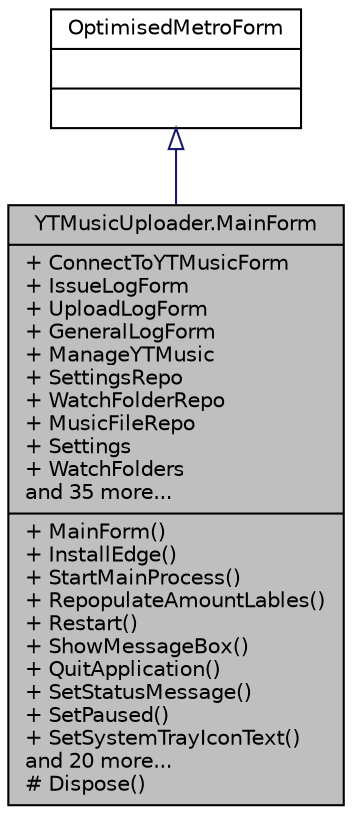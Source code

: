 digraph "YTMusicUploader.MainForm"
{
 // LATEX_PDF_SIZE
  edge [fontname="Helvetica",fontsize="10",labelfontname="Helvetica",labelfontsize="10"];
  node [fontname="Helvetica",fontsize="10",shape=record];
  Node1 [label="{YTMusicUploader.MainForm\n|+ ConnectToYTMusicForm\l+ IssueLogForm\l+ UploadLogForm\l+ GeneralLogForm\l+ ManageYTMusic\l+ SettingsRepo\l+ WatchFolderRepo\l+ MusicFileRepo\l+ Settings\l+ WatchFolders\land 35 more...\l|+ MainForm()\l+ InstallEdge()\l+ StartMainProcess()\l+ RepopulateAmountLables()\l+ Restart()\l+ ShowMessageBox()\l+ QuitApplication()\l+ SetStatusMessage()\l+ SetPaused()\l+ SetSystemTrayIconText()\land 20 more...\l# Dispose()\l}",height=0.2,width=0.4,color="black", fillcolor="grey75", style="filled", fontcolor="black",tooltip=" "];
  Node2 -> Node1 [dir="back",color="midnightblue",fontsize="10",style="solid",arrowtail="onormal",fontname="Helvetica"];
  Node2 [label="{OptimisedMetroForm\n||}",height=0.2,width=0.4,color="black", fillcolor="white", style="filled",URL="$d3/df3/class_optimised_metro_form.html",tooltip=" "];
}
